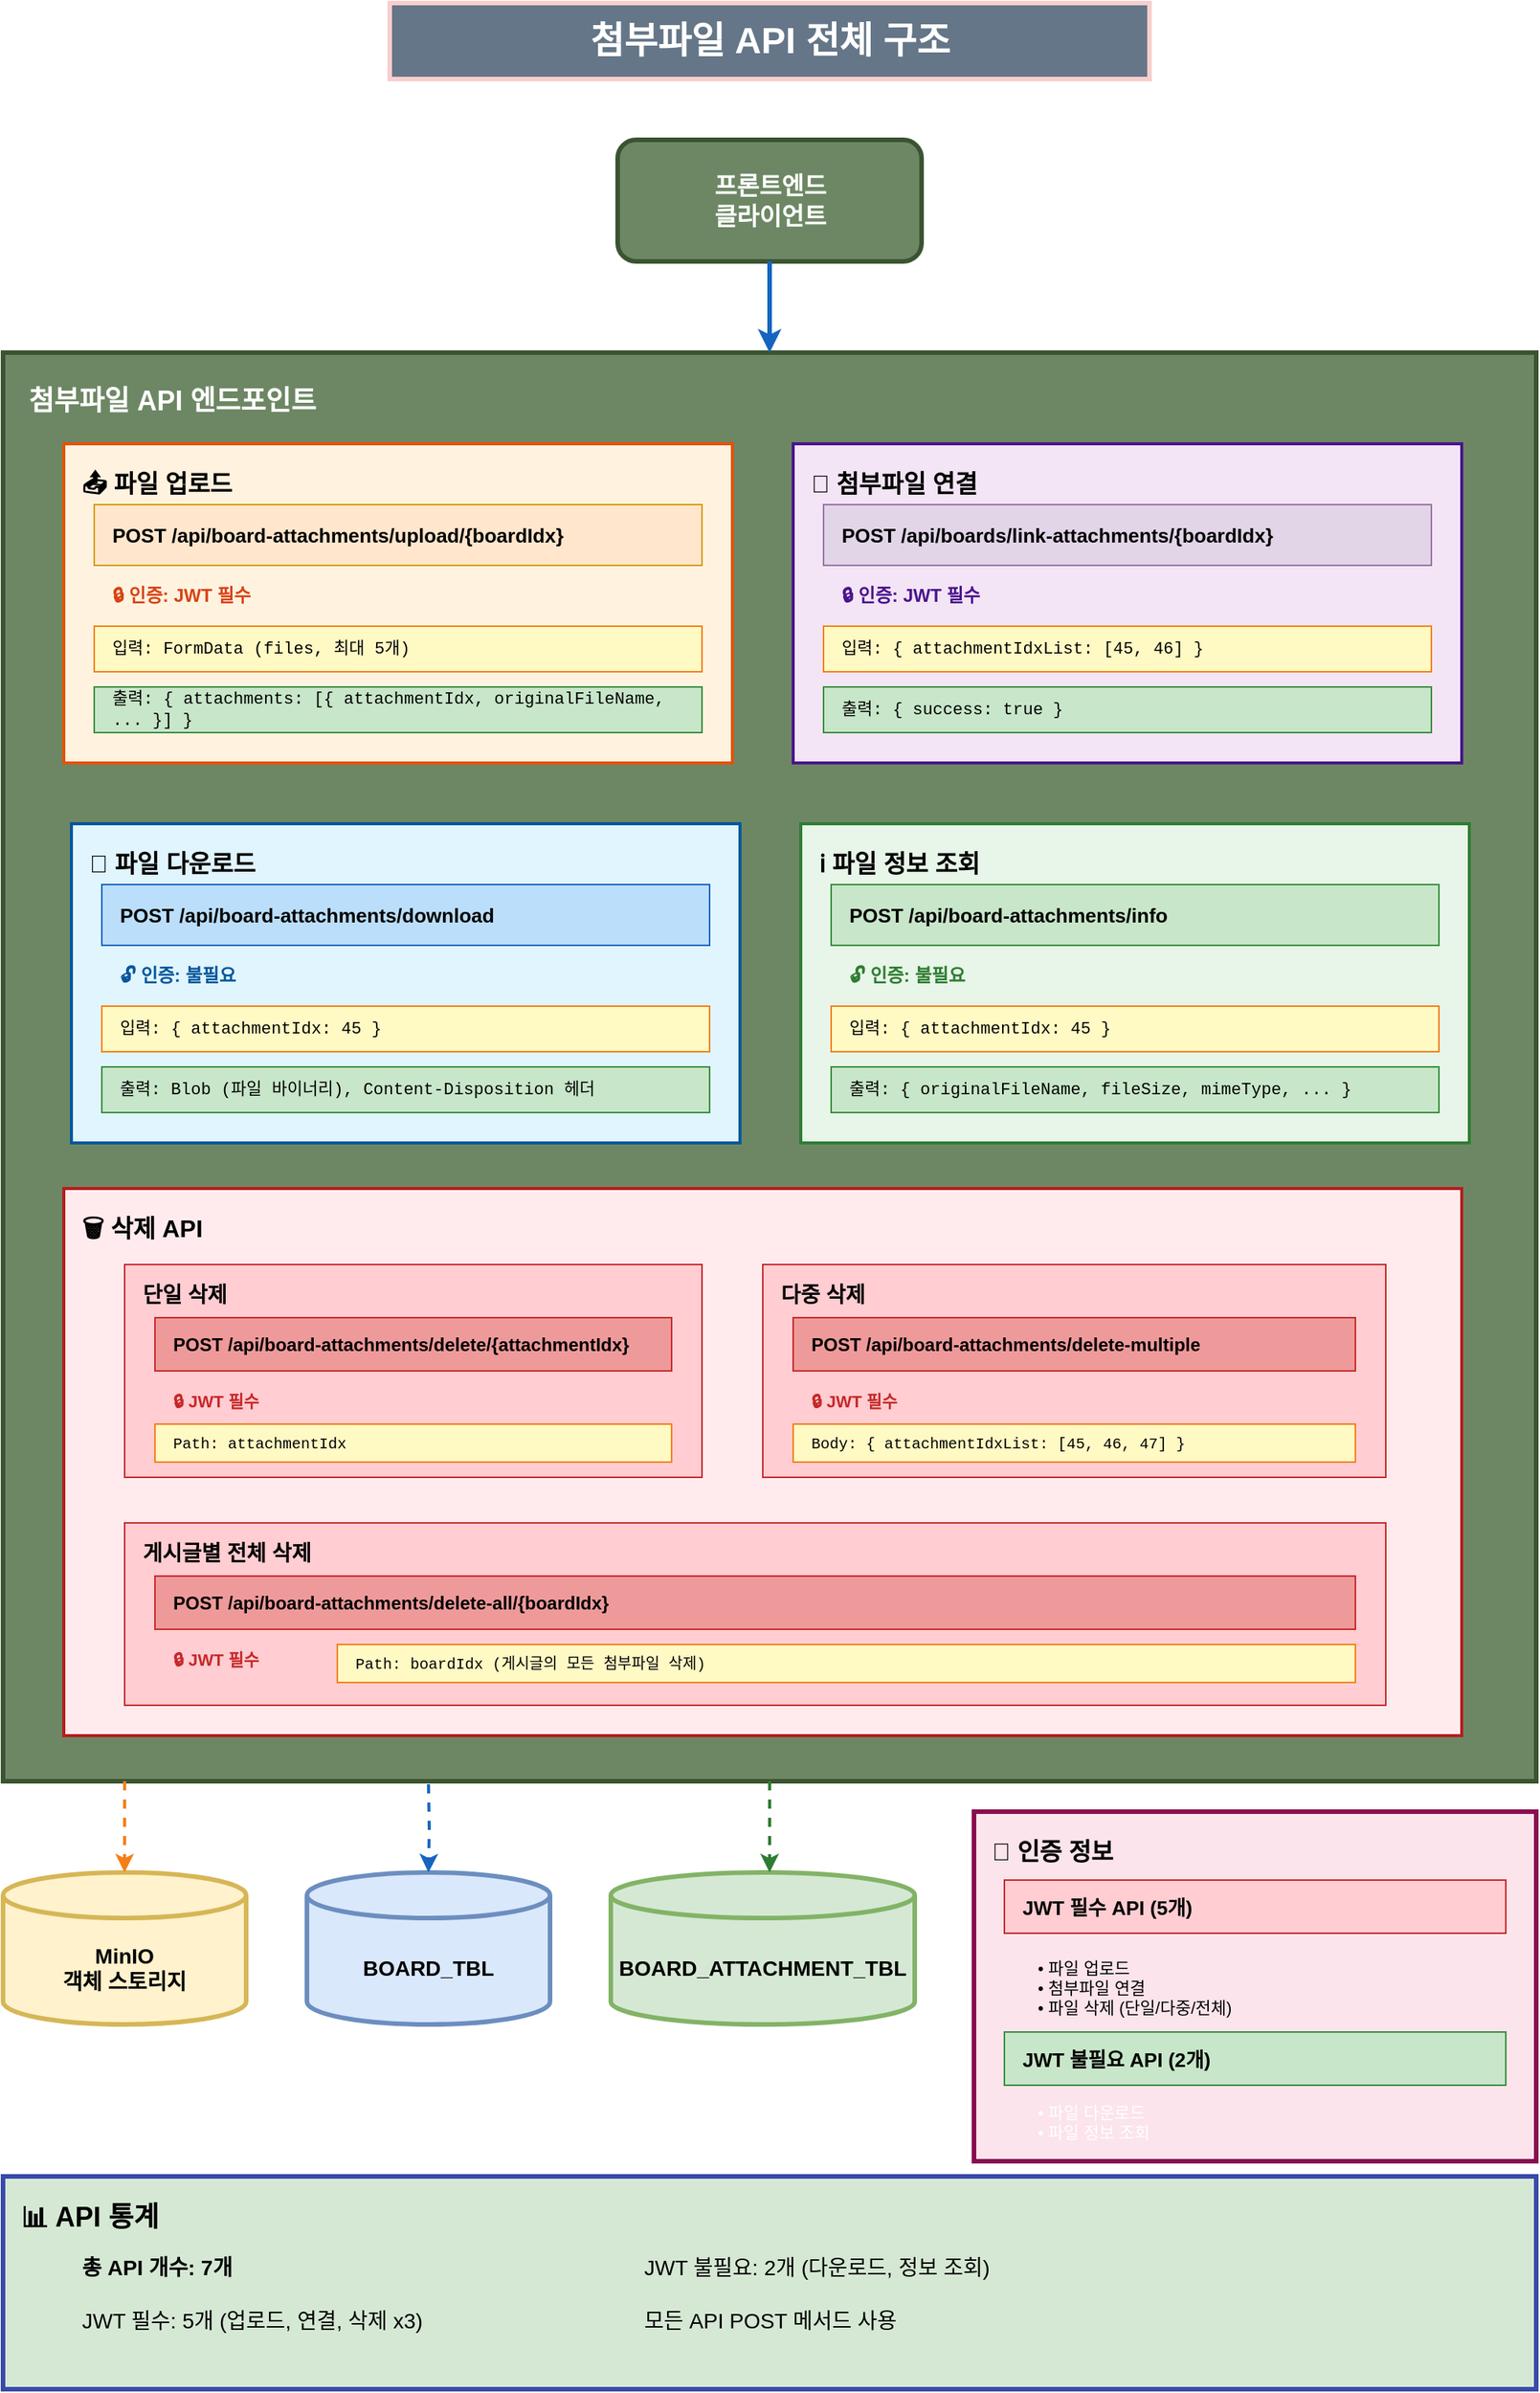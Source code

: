 <mxfile version="28.2.8" pages="2">
  <diagram name="첨부파일 API 구조" id="attachment-api-diagram">
    <mxGraphModel dx="1426" dy="777" grid="1" gridSize="10" guides="1" tooltips="1" connect="1" arrows="1" fold="1" page="1" pageScale="1" pageWidth="1169" pageHeight="1654" background="light-dark(#FFFFFF,#FFFFFF)" math="0" shadow="0">
      <root>
        <mxCell id="0" />
        <mxCell id="1" style="fillColor=#FFFFFF;" parent="0" />
        <mxCell id="title" value="첨부파일 API 전체 구조" style="text;html=1;strokeColor=light-dark(#F8CECC,#3399FF);fillColor=#647687;align=center;verticalAlign=middle;whiteSpace=wrap;rounded=0;fontSize=24;fontStyle=1;fontColor=#ffffff;strokeWidth=3;" parent="1" vertex="1">
          <mxGeometry x="334.5" y="30" width="500" height="50" as="geometry" />
        </mxCell>
        <mxCell id="client" value="프론트엔드&#xa;클라이언트" style="rounded=1;whiteSpace=wrap;html=1;fillColor=#6d8764;strokeColor=light-dark(#3A5431,#394136);fontStyle=1;fontSize=16;fontColor=#ffffff;strokeWidth=3;" parent="1" vertex="1">
          <mxGeometry x="484.5" y="120" width="200" height="80" as="geometry" />
        </mxCell>
        <mxCell id="api-group" value="첨부파일 API 엔드포인트" style="rounded=0;whiteSpace=wrap;html=1;fillColor=#6d8764;strokeColor=light-dark(#3A5431,#394136);fontStyle=1;fontSize=18;align=left;verticalAlign=top;spacingLeft=15;spacingTop=15;fontColor=#ffffff;strokeWidth=3;" parent="1" vertex="1">
          <mxGeometry x="80" y="260" width="1009" height="940" as="geometry" />
        </mxCell>
        <mxCell id="arrow-client" style="edgeStyle=orthogonalEdgeStyle;rounded=0;orthogonalLoop=1;jettySize=auto;html=1;strokeWidth=3;strokeColor=#1565c0;" parent="1" source="client" target="api-group" edge="1">
          <mxGeometry relative="1" as="geometry" />
        </mxCell>
        <mxCell id="upload-box" value="" style="rounded=0;whiteSpace=wrap;html=1;fillColor=#fff3e0;strokeColor=#e65100;strokeWidth=2;" parent="1" vertex="1">
          <mxGeometry x="120" y="320" width="440" height="210" as="geometry" />
        </mxCell>
        <mxCell id="upload-title" value="📤 파일 업로드" style="text;html=1;strokeColor=none;fillColor=none;align=left;verticalAlign=top;whiteSpace=wrap;rounded=0;fontSize=16;fontStyle=1;spacingLeft=10;spacingTop=10;" parent="1" vertex="1">
          <mxGeometry x="120" y="320" width="440" height="30" as="geometry" />
        </mxCell>
        <mxCell id="upload-api" value="POST /api/board-attachments/upload/{boardIdx}" style="rounded=0;whiteSpace=wrap;html=1;fillColor=#ffe6cc;strokeColor=#d79b00;fontStyle=1;fontSize=13;align=left;spacingLeft=10;" parent="1" vertex="1">
          <mxGeometry x="140" y="360" width="400" height="40" as="geometry" />
        </mxCell>
        <mxCell id="upload-auth" value="🔒 인증: JWT 필수" style="text;html=1;strokeColor=none;fillColor=none;align=left;verticalAlign=middle;whiteSpace=wrap;rounded=0;fontSize=12;fontStyle=1;fontColor=#d84315;spacingLeft=10;" parent="1" vertex="1">
          <mxGeometry x="140" y="410" width="200" height="20" as="geometry" />
        </mxCell>
        <mxCell id="upload-input" value="입력: FormData (files, 최대 5개)" style="rounded=0;whiteSpace=wrap;html=1;fillColor=#fff9c4;strokeColor=#f57f17;align=left;spacingLeft=10;fontSize=11;fontFamily=Courier New;" parent="1" vertex="1">
          <mxGeometry x="140" y="440" width="400" height="30" as="geometry" />
        </mxCell>
        <mxCell id="upload-output" value="출력: { attachments: [{ attachmentIdx, originalFileName, ... }] }" style="rounded=0;whiteSpace=wrap;html=1;fillColor=#c8e6c9;strokeColor=#388e3c;align=left;spacingLeft=10;fontSize=11;fontFamily=Courier New;" parent="1" vertex="1">
          <mxGeometry x="140" y="480" width="400" height="30" as="geometry" />
        </mxCell>
        <mxCell id="link-box" value="" style="rounded=0;whiteSpace=wrap;html=1;fillColor=#f3e5f5;strokeColor=#4a148c;strokeWidth=2;" parent="1" vertex="1">
          <mxGeometry x="600" y="320" width="440" height="210" as="geometry" />
        </mxCell>
        <mxCell id="link-title" value="🔗 첨부파일 연결" style="text;html=1;strokeColor=none;fillColor=none;align=left;verticalAlign=top;whiteSpace=wrap;rounded=0;fontSize=16;fontStyle=1;spacingLeft=10;spacingTop=10;" parent="1" vertex="1">
          <mxGeometry x="600" y="320" width="440" height="30" as="geometry" />
        </mxCell>
        <mxCell id="link-api" value="POST /api/boards/link-attachments/{boardIdx}" style="rounded=0;whiteSpace=wrap;html=1;fillColor=#e1d5e7;strokeColor=#9673a6;fontStyle=1;fontSize=13;align=left;spacingLeft=10;" parent="1" vertex="1">
          <mxGeometry x="620" y="360" width="400" height="40" as="geometry" />
        </mxCell>
        <mxCell id="link-auth" value="🔒 인증: JWT 필수" style="text;html=1;strokeColor=none;fillColor=none;align=left;verticalAlign=middle;whiteSpace=wrap;rounded=0;fontSize=12;fontStyle=1;fontColor=#4a148c;spacingLeft=10;" parent="1" vertex="1">
          <mxGeometry x="620" y="410" width="200" height="20" as="geometry" />
        </mxCell>
        <mxCell id="link-input" value="입력: { attachmentIdxList: [45, 46] }" style="rounded=0;whiteSpace=wrap;html=1;fillColor=#fff9c4;strokeColor=#f57f17;align=left;spacingLeft=10;fontSize=11;fontFamily=Courier New;" parent="1" vertex="1">
          <mxGeometry x="620" y="440" width="400" height="30" as="geometry" />
        </mxCell>
        <mxCell id="link-output" value="출력: { success: true }" style="rounded=0;whiteSpace=wrap;html=1;fillColor=#c8e6c9;strokeColor=#388e3c;align=left;spacingLeft=10;fontSize=11;fontFamily=Courier New;" parent="1" vertex="1">
          <mxGeometry x="620" y="480" width="400" height="30" as="geometry" />
        </mxCell>
        <mxCell id="download-box" value="" style="rounded=0;whiteSpace=wrap;html=1;fillColor=#e1f5fe;strokeColor=#01579b;strokeWidth=2;" parent="1" vertex="1">
          <mxGeometry x="125" y="570" width="440" height="210" as="geometry" />
        </mxCell>
        <mxCell id="download-title" value="💾 파일 다운로드" style="text;html=1;strokeColor=none;fillColor=none;align=left;verticalAlign=top;whiteSpace=wrap;rounded=0;fontSize=16;fontStyle=1;spacingLeft=10;spacingTop=10;" parent="1" vertex="1">
          <mxGeometry x="125" y="570" width="440" height="30" as="geometry" />
        </mxCell>
        <mxCell id="download-api" value="POST /api/board-attachments/download" style="rounded=0;whiteSpace=wrap;html=1;fillColor=#bbdefb;strokeColor=#1565c0;fontStyle=1;fontSize=13;align=left;spacingLeft=10;" parent="1" vertex="1">
          <mxGeometry x="145" y="610" width="400" height="40" as="geometry" />
        </mxCell>
        <mxCell id="download-auth" value="🔓 인증: 불필요" style="text;html=1;strokeColor=none;fillColor=none;align=left;verticalAlign=middle;whiteSpace=wrap;rounded=0;fontSize=12;fontStyle=1;fontColor=#01579b;spacingLeft=10;" parent="1" vertex="1">
          <mxGeometry x="145" y="660" width="200" height="20" as="geometry" />
        </mxCell>
        <mxCell id="download-input" value="입력: { attachmentIdx: 45 }" style="rounded=0;whiteSpace=wrap;html=1;fillColor=#fff9c4;strokeColor=#f57f17;align=left;spacingLeft=10;fontSize=11;fontFamily=Courier New;" parent="1" vertex="1">
          <mxGeometry x="145" y="690" width="400" height="30" as="geometry" />
        </mxCell>
        <mxCell id="download-output" value="출력: Blob (파일 바이너리), Content-Disposition 헤더" style="rounded=0;whiteSpace=wrap;html=1;fillColor=#c8e6c9;strokeColor=#388e3c;align=left;spacingLeft=10;fontSize=11;fontFamily=Courier New;" parent="1" vertex="1">
          <mxGeometry x="145" y="730" width="400" height="30" as="geometry" />
        </mxCell>
        <mxCell id="info-box" value="" style="rounded=0;whiteSpace=wrap;html=1;fillColor=#e8f5e9;strokeColor=#2e7d32;strokeWidth=2;" parent="1" vertex="1">
          <mxGeometry x="605" y="570" width="440" height="210" as="geometry" />
        </mxCell>
        <mxCell id="info-title" value="ℹ️ 파일 정보 조회" style="text;html=1;strokeColor=none;fillColor=none;align=left;verticalAlign=top;whiteSpace=wrap;rounded=0;fontSize=16;fontStyle=1;spacingLeft=10;spacingTop=10;" parent="1" vertex="1">
          <mxGeometry x="605" y="570" width="440" height="30" as="geometry" />
        </mxCell>
        <mxCell id="info-api" value="POST /api/board-attachments/info" style="rounded=0;whiteSpace=wrap;html=1;fillColor=#c8e6c9;strokeColor=#388e3c;fontStyle=1;fontSize=13;align=left;spacingLeft=10;" parent="1" vertex="1">
          <mxGeometry x="625" y="610" width="400" height="40" as="geometry" />
        </mxCell>
        <mxCell id="info-auth" value="🔓 인증: 불필요" style="text;html=1;strokeColor=none;fillColor=none;align=left;verticalAlign=middle;whiteSpace=wrap;rounded=0;fontSize=12;fontStyle=1;fontColor=#2e7d32;spacingLeft=10;" parent="1" vertex="1">
          <mxGeometry x="625" y="660" width="200" height="20" as="geometry" />
        </mxCell>
        <mxCell id="info-input" value="입력: { attachmentIdx: 45 }" style="rounded=0;whiteSpace=wrap;html=1;fillColor=#fff9c4;strokeColor=#f57f17;align=left;spacingLeft=10;fontSize=11;fontFamily=Courier New;" parent="1" vertex="1">
          <mxGeometry x="625" y="690" width="400" height="30" as="geometry" />
        </mxCell>
        <mxCell id="info-output" value="출력: { originalFileName, fileSize, mimeType, ... }" style="rounded=0;whiteSpace=wrap;html=1;fillColor=#c8e6c9;strokeColor=#388e3c;align=left;spacingLeft=10;fontSize=11;fontFamily=Courier New;" parent="1" vertex="1">
          <mxGeometry x="625" y="730" width="400" height="30" as="geometry" />
        </mxCell>
        <mxCell id="delete-group" value="🗑️ 삭제 API" style="rounded=0;whiteSpace=wrap;html=1;fillColor=#ffebee;strokeColor=#b71c1c;strokeWidth=2;fontStyle=1;fontSize=16;align=left;verticalAlign=top;spacingLeft=10;spacingTop=10;" parent="1" vertex="1">
          <mxGeometry x="120" y="810" width="920" height="360" as="geometry" />
        </mxCell>
        <mxCell id="delete1-box" value="" style="rounded=0;whiteSpace=wrap;html=1;fillColor=#ffcdd2;strokeColor=#c62828;strokeWidth=1;" parent="1" vertex="1">
          <mxGeometry x="160" y="860" width="380" height="140" as="geometry" />
        </mxCell>
        <mxCell id="delete1-title" value="단일 삭제" style="text;html=1;strokeColor=none;fillColor=none;align=left;verticalAlign=top;whiteSpace=wrap;rounded=0;fontSize=14;fontStyle=1;spacingLeft=10;spacingTop=5;" parent="1" vertex="1">
          <mxGeometry x="160" y="860" width="380" height="25" as="geometry" />
        </mxCell>
        <mxCell id="delete1-api" value="POST /api/board-attachments/delete/{attachmentIdx}" style="rounded=0;whiteSpace=wrap;html=1;fillColor=#ef9a9a;strokeColor=#c62828;fontStyle=1;fontSize=12;align=left;spacingLeft=10;" parent="1" vertex="1">
          <mxGeometry x="180" y="895" width="340" height="35" as="geometry" />
        </mxCell>
        <mxCell id="delete1-auth" value="🔒 JWT 필수" style="text;html=1;strokeColor=none;fillColor=none;align=left;verticalAlign=middle;whiteSpace=wrap;rounded=0;fontSize=11;fontStyle=1;fontColor=#c62828;spacingLeft=10;" parent="1" vertex="1">
          <mxGeometry x="180" y="940" width="100" height="20" as="geometry" />
        </mxCell>
        <mxCell id="delete1-desc" value="Path: attachmentIdx" style="rounded=0;whiteSpace=wrap;html=1;fillColor=#fff9c4;strokeColor=#f57f17;align=left;spacingLeft=10;fontSize=10;fontFamily=Courier New;" parent="1" vertex="1">
          <mxGeometry x="180" y="965" width="340" height="25" as="geometry" />
        </mxCell>
        <mxCell id="delete2-box" value="" style="rounded=0;whiteSpace=wrap;html=1;fillColor=#ffcdd2;strokeColor=#c62828;strokeWidth=1;" parent="1" vertex="1">
          <mxGeometry x="580" y="860" width="410" height="140" as="geometry" />
        </mxCell>
        <mxCell id="delete2-title" value="다중 삭제" style="text;html=1;strokeColor=none;fillColor=none;align=left;verticalAlign=top;whiteSpace=wrap;rounded=0;fontSize=14;fontStyle=1;spacingLeft=10;spacingTop=5;" parent="1" vertex="1">
          <mxGeometry x="580" y="860" width="410" height="25" as="geometry" />
        </mxCell>
        <mxCell id="delete2-api" value="POST /api/board-attachments/delete-multiple" style="rounded=0;whiteSpace=wrap;html=1;fillColor=#ef9a9a;strokeColor=#c62828;fontStyle=1;fontSize=12;align=left;spacingLeft=10;" parent="1" vertex="1">
          <mxGeometry x="600" y="895" width="370" height="35" as="geometry" />
        </mxCell>
        <mxCell id="delete2-auth" value="🔒 JWT 필수" style="text;html=1;strokeColor=none;fillColor=none;align=left;verticalAlign=middle;whiteSpace=wrap;rounded=0;fontSize=11;fontStyle=1;fontColor=#c62828;spacingLeft=10;" parent="1" vertex="1">
          <mxGeometry x="600" y="940" width="100" height="20" as="geometry" />
        </mxCell>
        <mxCell id="delete2-desc" value="Body: { attachmentIdxList: [45, 46, 47] }" style="rounded=0;whiteSpace=wrap;html=1;fillColor=#fff9c4;strokeColor=#f57f17;align=left;spacingLeft=10;fontSize=10;fontFamily=Courier New;" parent="1" vertex="1">
          <mxGeometry x="600" y="965" width="370" height="25" as="geometry" />
        </mxCell>
        <mxCell id="delete3-box" value="" style="rounded=0;whiteSpace=wrap;html=1;fillColor=#ffcdd2;strokeColor=#c62828;strokeWidth=1;" parent="1" vertex="1">
          <mxGeometry x="160" y="1030" width="830" height="120" as="geometry" />
        </mxCell>
        <mxCell id="delete3-title" value="게시글별 전체 삭제" style="text;html=1;strokeColor=none;fillColor=none;align=left;verticalAlign=top;whiteSpace=wrap;rounded=0;fontSize=14;fontStyle=1;spacingLeft=10;spacingTop=5;" parent="1" vertex="1">
          <mxGeometry x="160" y="1030" width="830" height="25" as="geometry" />
        </mxCell>
        <mxCell id="delete3-api" value="POST /api/board-attachments/delete-all/{boardIdx}" style="rounded=0;whiteSpace=wrap;html=1;fillColor=#ef9a9a;strokeColor=#c62828;fontStyle=1;fontSize=12;align=left;spacingLeft=10;" parent="1" vertex="1">
          <mxGeometry x="180" y="1065" width="790" height="35" as="geometry" />
        </mxCell>
        <mxCell id="delete3-auth" value="🔒 JWT 필수" style="text;html=1;strokeColor=none;fillColor=none;align=left;verticalAlign=middle;whiteSpace=wrap;rounded=0;fontSize=11;fontStyle=1;fontColor=#c62828;spacingLeft=10;" parent="1" vertex="1">
          <mxGeometry x="180" y="1110" width="100" height="20" as="geometry" />
        </mxCell>
        <mxCell id="delete3-desc" value="Path: boardIdx (게시글의 모든 첨부파일 삭제)" style="rounded=0;whiteSpace=wrap;html=1;fillColor=#fff9c4;strokeColor=#f57f17;align=left;spacingLeft=10;fontSize=10;fontFamily=Courier New;" parent="1" vertex="1">
          <mxGeometry x="300" y="1110" width="670" height="25" as="geometry" />
        </mxCell>
        <mxCell id="database" value="MinIO&#xa;객체 스토리지" style="shape=cylinder3;whiteSpace=wrap;html=1;boundedLbl=1;backgroundOutline=1;size=15;fillColor=#fff2cc;strokeColor=#d6b656;fontStyle=1;fontSize=14;strokeWidth=3;" parent="1" vertex="1">
          <mxGeometry x="80" y="1260" width="160" height="100" as="geometry" />
        </mxCell>
        <mxCell id="db-board" value="BOARD_TBL" style="shape=cylinder3;whiteSpace=wrap;html=1;boundedLbl=1;backgroundOutline=1;size=15;fillColor=#dae8fc;strokeColor=#6c8ebf;fontStyle=1;fontSize=14;strokeWidth=3;" parent="1" vertex="1">
          <mxGeometry x="280" y="1260" width="160" height="100" as="geometry" />
        </mxCell>
        <mxCell id="db-attachment" value="BOARD_ATTACHMENT_TBL" style="shape=cylinder3;whiteSpace=wrap;html=1;boundedLbl=1;backgroundOutline=1;size=15;fillColor=#d5e8d4;strokeColor=#82b366;fontStyle=1;fontSize=14;strokeWidth=3;" parent="1" vertex="1">
          <mxGeometry x="480" y="1260" width="200" height="100" as="geometry" />
        </mxCell>
        <mxCell id="arrow-db1" style="edgeStyle=orthogonalEdgeStyle;rounded=0;orthogonalLoop=1;jettySize=auto;html=1;strokeWidth=2;strokeColor=#f57f17;dashed=1;" parent="1" edge="1">
          <mxGeometry relative="1" as="geometry">
            <Array as="points">
              <mxPoint x="160" y="1220" />
              <mxPoint x="160" y="1220" />
            </Array>
            <mxPoint x="160.0" y="1200" as="sourcePoint" />
            <mxPoint x="160.0" y="1260" as="targetPoint" />
          </mxGeometry>
        </mxCell>
        <mxCell id="arrow-db2" style="edgeStyle=orthogonalEdgeStyle;rounded=0;orthogonalLoop=1;jettySize=auto;html=1;strokeWidth=2;strokeColor=#1565c0;dashed=1;entryX=0.5;entryY=0;entryDx=0;entryDy=0;entryPerimeter=0;" parent="1" target="db-board" edge="1">
          <mxGeometry relative="1" as="geometry">
            <Array as="points" />
            <mxPoint x="360" y="1202" as="sourcePoint" />
          </mxGeometry>
        </mxCell>
        <mxCell id="arrow-db3" style="edgeStyle=orthogonalEdgeStyle;rounded=0;orthogonalLoop=1;jettySize=auto;html=1;strokeWidth=2;strokeColor=#2e7d32;dashed=1;" parent="1" source="api-group" target="db-attachment" edge="1">
          <mxGeometry relative="1" as="geometry">
            <Array as="points">
              <mxPoint x="580" y="1200" />
            </Array>
          </mxGeometry>
        </mxCell>
        <mxCell id="auth-box" value="" style="rounded=0;whiteSpace=wrap;html=1;fillColor=#fce4ec;strokeColor=#880e4f;strokeWidth=3;" parent="1" vertex="1">
          <mxGeometry x="719" y="1220" width="370" height="230" as="geometry" />
        </mxCell>
        <mxCell id="auth-title" value="🔐 인증 정보" style="text;html=1;strokeColor=none;fillColor=none;align=left;verticalAlign=top;whiteSpace=wrap;rounded=0;fontSize=16;fontStyle=1;spacingLeft=10;spacingTop=10;" parent="1" vertex="1">
          <mxGeometry x="719" y="1220" width="370" height="35" as="geometry" />
        </mxCell>
        <mxCell id="auth-jwt" value="JWT 필수 API (5개)" style="rounded=0;whiteSpace=wrap;html=1;fillColor=#ffcdd2;strokeColor=#c62828;align=left;spacingLeft=10;fontSize=13;fontStyle=1;" parent="1" vertex="1">
          <mxGeometry x="739" y="1265" width="330" height="35" as="geometry" />
        </mxCell>
        <mxCell id="auth-jwt-list" value="• 파일 업로드&#xa;• 첨부파일 연결&#xa;• 파일 삭제 (단일/다중/전체)" style="text;html=1;strokeColor=none;fillColor=none;align=left;verticalAlign=top;whiteSpace=wrap;rounded=0;fontSize=11;spacingLeft=20;spacingTop=5;" parent="1" vertex="1">
          <mxGeometry x="739" y="1305" width="330" height="50" as="geometry" />
        </mxCell>
        <mxCell id="auth-no-jwt" value="JWT 불필요 API (2개)" style="rounded=0;whiteSpace=wrap;html=1;fillColor=#c8e6c9;strokeColor=#388e3c;align=left;spacingLeft=10;fontSize=13;fontStyle=1;" parent="1" vertex="1">
          <mxGeometry x="739" y="1365" width="330" height="35" as="geometry" />
        </mxCell>
        <mxCell id="auth-no-jwt-list" value="• 파일 다운로드&#xa;• 파일 정보 조회" style="text;html=1;strokeColor=none;fillColor=none;align=left;verticalAlign=top;whiteSpace=wrap;rounded=0;fontSize=11;spacingLeft=20;spacingTop=5;fontColor=light-dark(#FFFFFF,#FFFFFF);" parent="1" vertex="1">
          <mxGeometry x="739" y="1400" width="330" height="35" as="geometry" />
        </mxCell>
        <mxCell id="stats-box" value="" style="rounded=0;whiteSpace=wrap;html=1;fillColor=light-dark(#D5E8D4,#4C0099);strokeColor=#3949ab;strokeWidth=3;" parent="1" vertex="1">
          <mxGeometry x="80" y="1460" width="1009" height="140" as="geometry" />
        </mxCell>
        <mxCell id="stats-title" value="📊 API 통계" style="text;html=1;strokeColor=none;fillColor=none;align=left;verticalAlign=top;whiteSpace=wrap;rounded=0;fontSize=18;fontStyle=1;spacingLeft=10;spacingTop=10;" parent="1" vertex="1">
          <mxGeometry x="80" y="1460" width="1009" height="35" as="geometry" />
        </mxCell>
        <mxCell id="stats-1" value="총 API 개수: 7개" style="text;html=1;strokeColor=none;fillColor=none;align=left;verticalAlign=middle;whiteSpace=wrap;rounded=0;fontSize=14;fontStyle=1;spacingLeft=30;" parent="1" vertex="1">
          <mxGeometry x="100" y="1505" width="200" height="30" as="geometry" />
        </mxCell>
        <mxCell id="stats-2" value="JWT 필수: 5개 (업로드, 연결, 삭제 x3)" style="text;html=1;strokeColor=none;fillColor=none;align=left;verticalAlign=middle;whiteSpace=wrap;rounded=0;fontSize=14;spacingLeft=30;" parent="1" vertex="1">
          <mxGeometry x="100" y="1540" width="350" height="30" as="geometry" />
        </mxCell>
        <mxCell id="stats-3" value="JWT 불필요: 2개 (다운로드, 정보 조회)" style="text;html=1;strokeColor=none;fillColor=none;align=left;verticalAlign=middle;whiteSpace=wrap;rounded=0;fontSize=14;spacingLeft=30;" parent="1" vertex="1">
          <mxGeometry x="470" y="1505" width="350" height="30" as="geometry" />
        </mxCell>
        <mxCell id="stats-4" value="모든 API POST 메서드 사용" style="text;html=1;strokeColor=none;fillColor=none;align=left;verticalAlign=middle;whiteSpace=wrap;rounded=0;fontSize=14;spacingLeft=30;" parent="1" vertex="1">
          <mxGeometry x="470" y="1540" width="300" height="30" as="geometry" />
        </mxCell>
      </root>
    </mxGraphModel>
  </diagram>
  <diagram id="mivUeLoESK_AQ05Te7vZ" name="ページ2">
    <mxGraphModel dx="1426" dy="777" grid="1" gridSize="10" guides="1" tooltips="1" connect="1" arrows="1" fold="1" page="1" pageScale="1" pageWidth="827" pageHeight="1169" math="0" shadow="0">
      <root>
        <mxCell id="0" />
        <mxCell id="1" parent="0" />
      </root>
    </mxGraphModel>
  </diagram>
</mxfile>

